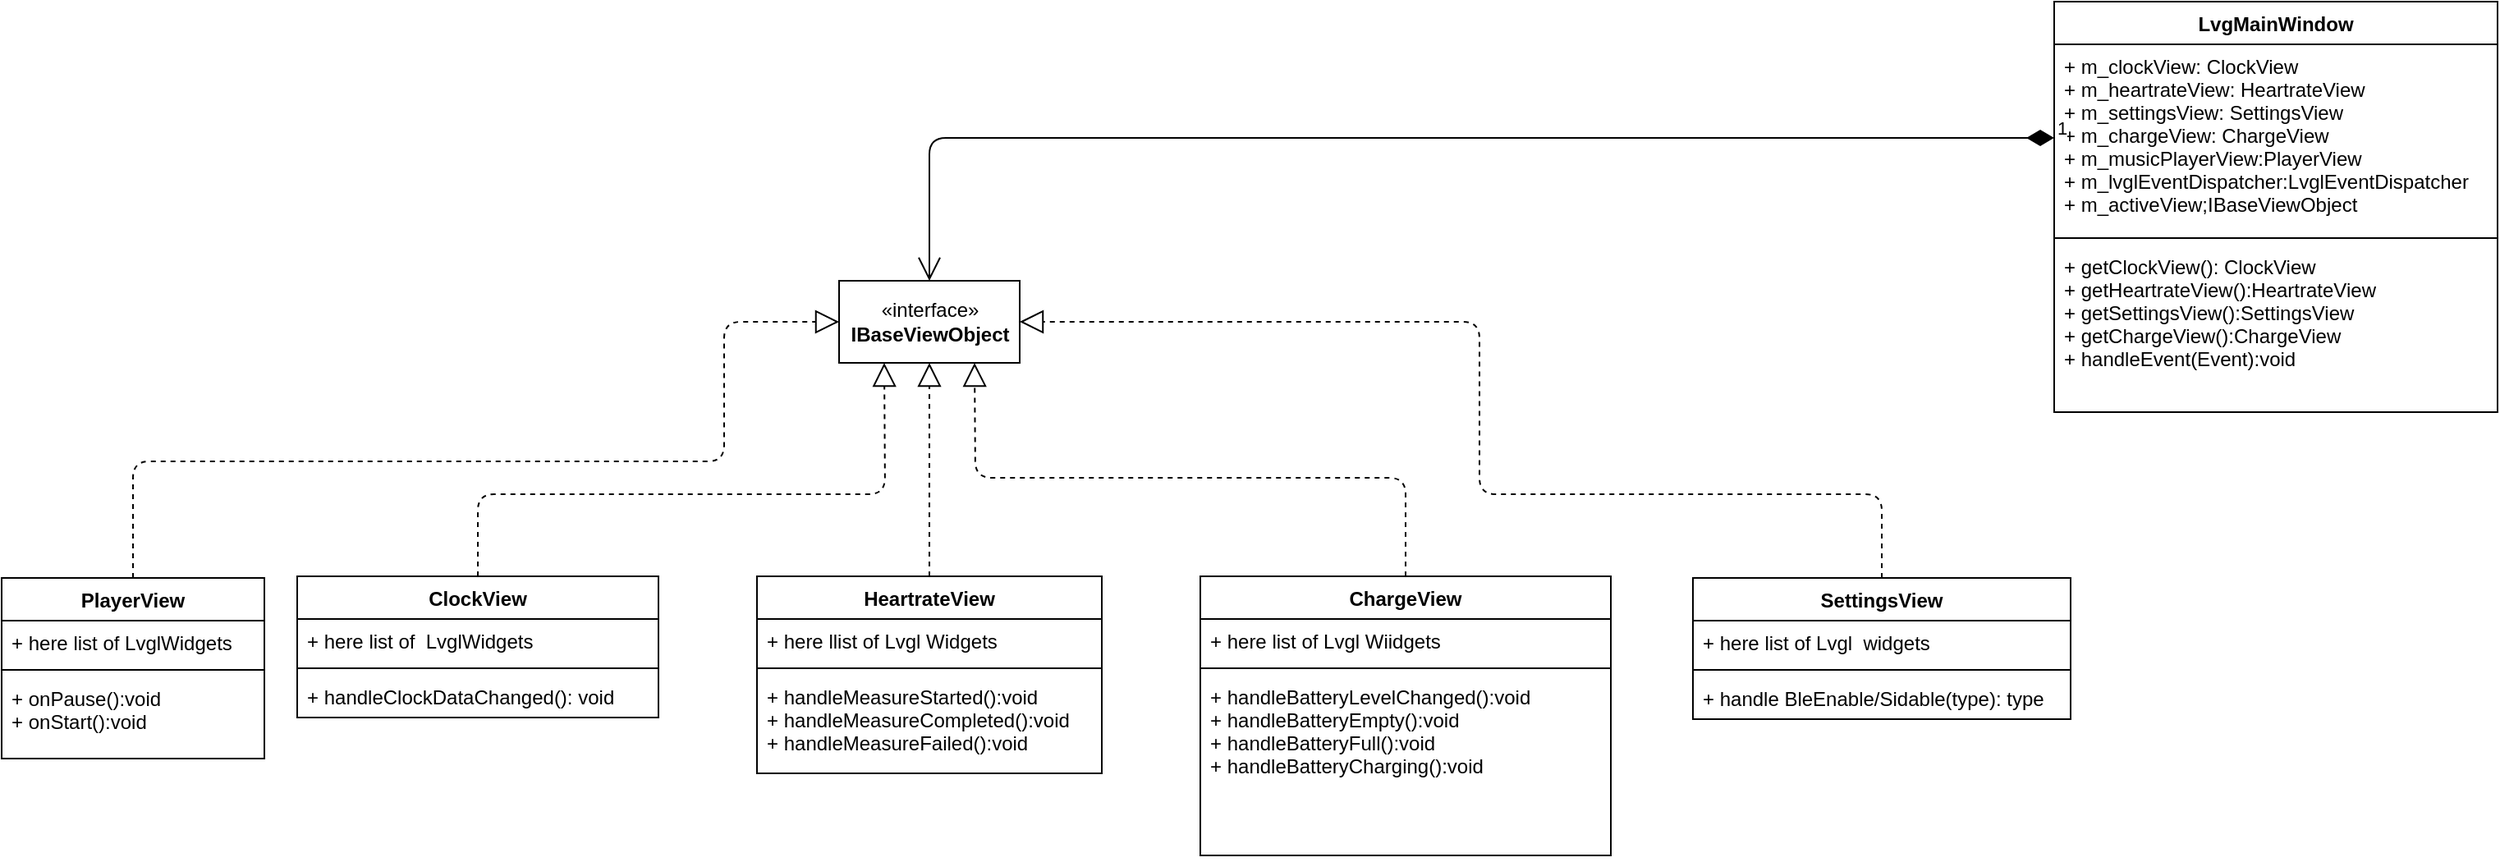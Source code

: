 <mxfile version="12.4.2" type="device" pages="1"><diagram id="ewsq-P03NnKkzqUF8lzg" name="Page-1"><mxGraphModel dx="1422" dy="822" grid="1" gridSize="10" guides="1" tooltips="1" connect="1" arrows="1" fold="1" page="1" pageScale="1" pageWidth="2336" pageHeight="1654" math="0" shadow="0"><root><mxCell id="0"/><mxCell id="1" parent="0"/><mxCell id="7AHlP5lubdx5ZSfisMD6-1" value="LvgMainWindow" style="swimlane;fontStyle=1;align=center;verticalAlign=top;childLayout=stackLayout;horizontal=1;startSize=26;horizontalStack=0;resizeParent=1;resizeParentMax=0;resizeLast=0;collapsible=1;marginBottom=0;" parent="1" vertex="1"><mxGeometry x="1410" y="90" width="270" height="250" as="geometry"/></mxCell><mxCell id="7AHlP5lubdx5ZSfisMD6-2" value="+ m_clockView: ClockView&#10;+ m_heartrateView: HeartrateView&#10;+ m_settingsView: SettingsView&#10;+ m_chargeView: ChargeView&#10;+ m_musicPlayerView:PlayerView&#10;+ m_lvglEventDispatcher:LvglEventDispatcher&#10;+ m_activeView;IBaseViewObject" style="text;strokeColor=none;fillColor=none;align=left;verticalAlign=top;spacingLeft=4;spacingRight=4;overflow=hidden;rotatable=0;points=[[0,0.5],[1,0.5]];portConstraint=eastwest;" parent="7AHlP5lubdx5ZSfisMD6-1" vertex="1"><mxGeometry y="26" width="270" height="114" as="geometry"/></mxCell><mxCell id="7AHlP5lubdx5ZSfisMD6-3" value="" style="line;strokeWidth=1;fillColor=none;align=left;verticalAlign=middle;spacingTop=-1;spacingLeft=3;spacingRight=3;rotatable=0;labelPosition=right;points=[];portConstraint=eastwest;" parent="7AHlP5lubdx5ZSfisMD6-1" vertex="1"><mxGeometry y="140" width="270" height="8" as="geometry"/></mxCell><mxCell id="7AHlP5lubdx5ZSfisMD6-4" value="+ getClockView(): ClockView&#10;+ getHeartrateView():HeartrateView&#10;+ getSettingsView():SettingsView&#10;+ getChargeView():ChargeView&#10;+ handleEvent(Event):void&#10;" style="text;strokeColor=none;fillColor=none;align=left;verticalAlign=top;spacingLeft=4;spacingRight=4;overflow=hidden;rotatable=0;points=[[0,0.5],[1,0.5]];portConstraint=eastwest;" parent="7AHlP5lubdx5ZSfisMD6-1" vertex="1"><mxGeometry y="148" width="270" height="102" as="geometry"/></mxCell><mxCell id="7AHlP5lubdx5ZSfisMD6-9" value="ClockView" style="swimlane;fontStyle=1;align=center;verticalAlign=top;childLayout=stackLayout;horizontal=1;startSize=26;horizontalStack=0;resizeParent=1;resizeParentMax=0;resizeLast=0;collapsible=1;marginBottom=0;" parent="1" vertex="1"><mxGeometry x="340" y="440" width="220" height="86" as="geometry"/></mxCell><mxCell id="7AHlP5lubdx5ZSfisMD6-10" value="+ here list of  LvglWidgets" style="text;strokeColor=none;fillColor=none;align=left;verticalAlign=top;spacingLeft=4;spacingRight=4;overflow=hidden;rotatable=0;points=[[0,0.5],[1,0.5]];portConstraint=eastwest;" parent="7AHlP5lubdx5ZSfisMD6-9" vertex="1"><mxGeometry y="26" width="220" height="26" as="geometry"/></mxCell><mxCell id="7AHlP5lubdx5ZSfisMD6-11" value="" style="line;strokeWidth=1;fillColor=none;align=left;verticalAlign=middle;spacingTop=-1;spacingLeft=3;spacingRight=3;rotatable=0;labelPosition=right;points=[];portConstraint=eastwest;" parent="7AHlP5lubdx5ZSfisMD6-9" vertex="1"><mxGeometry y="52" width="220" height="8" as="geometry"/></mxCell><mxCell id="7AHlP5lubdx5ZSfisMD6-12" value="+ handleClockDataChanged(): void" style="text;strokeColor=none;fillColor=none;align=left;verticalAlign=top;spacingLeft=4;spacingRight=4;overflow=hidden;rotatable=0;points=[[0,0.5],[1,0.5]];portConstraint=eastwest;" parent="7AHlP5lubdx5ZSfisMD6-9" vertex="1"><mxGeometry y="60" width="220" height="26" as="geometry"/></mxCell><mxCell id="7AHlP5lubdx5ZSfisMD6-13" value="HeartrateView" style="swimlane;fontStyle=1;align=center;verticalAlign=top;childLayout=stackLayout;horizontal=1;startSize=26;horizontalStack=0;resizeParent=1;resizeParentMax=0;resizeLast=0;collapsible=1;marginBottom=0;" parent="1" vertex="1"><mxGeometry x="620" y="440" width="210" height="120" as="geometry"/></mxCell><mxCell id="7AHlP5lubdx5ZSfisMD6-14" value="+ here llist of Lvgl Widgets" style="text;strokeColor=none;fillColor=none;align=left;verticalAlign=top;spacingLeft=4;spacingRight=4;overflow=hidden;rotatable=0;points=[[0,0.5],[1,0.5]];portConstraint=eastwest;" parent="7AHlP5lubdx5ZSfisMD6-13" vertex="1"><mxGeometry y="26" width="210" height="26" as="geometry"/></mxCell><mxCell id="7AHlP5lubdx5ZSfisMD6-15" value="" style="line;strokeWidth=1;fillColor=none;align=left;verticalAlign=middle;spacingTop=-1;spacingLeft=3;spacingRight=3;rotatable=0;labelPosition=right;points=[];portConstraint=eastwest;" parent="7AHlP5lubdx5ZSfisMD6-13" vertex="1"><mxGeometry y="52" width="210" height="8" as="geometry"/></mxCell><mxCell id="7AHlP5lubdx5ZSfisMD6-16" value="+ handleMeasureStarted():void&#10;+ handleMeasureCompleted():void&#10;+ handleMeasureFailed():void" style="text;strokeColor=none;fillColor=none;align=left;verticalAlign=top;spacingLeft=4;spacingRight=4;overflow=hidden;rotatable=0;points=[[0,0.5],[1,0.5]];portConstraint=eastwest;" parent="7AHlP5lubdx5ZSfisMD6-13" vertex="1"><mxGeometry y="60" width="210" height="60" as="geometry"/></mxCell><mxCell id="7AHlP5lubdx5ZSfisMD6-18" value="ChargeView" style="swimlane;fontStyle=1;align=center;verticalAlign=top;childLayout=stackLayout;horizontal=1;startSize=26;horizontalStack=0;resizeParent=1;resizeParentMax=0;resizeLast=0;collapsible=1;marginBottom=0;" parent="1" vertex="1"><mxGeometry x="890" y="440" width="250" height="170" as="geometry"/></mxCell><mxCell id="7AHlP5lubdx5ZSfisMD6-19" value="+ here list of Lvgl Wiidgets" style="text;strokeColor=none;fillColor=none;align=left;verticalAlign=top;spacingLeft=4;spacingRight=4;overflow=hidden;rotatable=0;points=[[0,0.5],[1,0.5]];portConstraint=eastwest;" parent="7AHlP5lubdx5ZSfisMD6-18" vertex="1"><mxGeometry y="26" width="250" height="26" as="geometry"/></mxCell><mxCell id="7AHlP5lubdx5ZSfisMD6-20" value="" style="line;strokeWidth=1;fillColor=none;align=left;verticalAlign=middle;spacingTop=-1;spacingLeft=3;spacingRight=3;rotatable=0;labelPosition=right;points=[];portConstraint=eastwest;" parent="7AHlP5lubdx5ZSfisMD6-18" vertex="1"><mxGeometry y="52" width="250" height="8" as="geometry"/></mxCell><mxCell id="7AHlP5lubdx5ZSfisMD6-21" value="+ handleBatteryLevelChanged():void&#10;+ handleBatteryEmpty():void&#10;+ handleBatteryFull():void&#10;+ handleBatteryCharging():void" style="text;strokeColor=none;fillColor=none;align=left;verticalAlign=top;spacingLeft=4;spacingRight=4;overflow=hidden;rotatable=0;points=[[0,0.5],[1,0.5]];portConstraint=eastwest;" parent="7AHlP5lubdx5ZSfisMD6-18" vertex="1"><mxGeometry y="60" width="250" height="110" as="geometry"/></mxCell><mxCell id="7AHlP5lubdx5ZSfisMD6-22" value="«interface»&lt;br&gt;&lt;b&gt;IBaseViewObject&lt;/b&gt;" style="html=1;" parent="1" vertex="1"><mxGeometry x="670" y="260" width="110" height="50" as="geometry"/></mxCell><mxCell id="7AHlP5lubdx5ZSfisMD6-27" value="" style="endArrow=block;dashed=1;endFill=0;endSize=12;html=1;entryX=0.25;entryY=1;entryDx=0;entryDy=0;exitX=0.5;exitY=0;exitDx=0;exitDy=0;" parent="1" source="7AHlP5lubdx5ZSfisMD6-9" target="7AHlP5lubdx5ZSfisMD6-22" edge="1"><mxGeometry width="160" relative="1" as="geometry"><mxPoint x="490" y="310" as="sourcePoint"/><mxPoint x="650" y="310" as="targetPoint"/><Array as="points"><mxPoint x="450" y="390"/><mxPoint x="698" y="390"/></Array></mxGeometry></mxCell><mxCell id="7AHlP5lubdx5ZSfisMD6-28" value="" style="endArrow=block;dashed=1;endFill=0;endSize=12;html=1;entryX=0.5;entryY=1;entryDx=0;entryDy=0;exitX=0.5;exitY=0;exitDx=0;exitDy=0;" parent="1" source="7AHlP5lubdx5ZSfisMD6-13" target="7AHlP5lubdx5ZSfisMD6-22" edge="1"><mxGeometry width="160" relative="1" as="geometry"><mxPoint x="910" y="330" as="sourcePoint"/><mxPoint x="1070" y="330" as="targetPoint"/></mxGeometry></mxCell><mxCell id="7AHlP5lubdx5ZSfisMD6-29" value="" style="endArrow=block;dashed=1;endFill=0;endSize=12;html=1;entryX=0.75;entryY=1;entryDx=0;entryDy=0;exitX=0.5;exitY=0;exitDx=0;exitDy=0;" parent="1" source="7AHlP5lubdx5ZSfisMD6-18" target="7AHlP5lubdx5ZSfisMD6-22" edge="1"><mxGeometry width="160" relative="1" as="geometry"><mxPoint x="960" y="380" as="sourcePoint"/><mxPoint x="1120" y="380" as="targetPoint"/><Array as="points"><mxPoint x="1015" y="380"/><mxPoint x="753" y="380"/></Array></mxGeometry></mxCell><mxCell id="cyp4PG-9bIYyJVYhjUju-3" value="1" style="endArrow=open;html=1;endSize=12;startArrow=diamondThin;startSize=14;startFill=1;edgeStyle=orthogonalEdgeStyle;align=left;verticalAlign=bottom;exitX=0;exitY=0.5;exitDx=0;exitDy=0;entryX=0.5;entryY=0;entryDx=0;entryDy=0;" edge="1" parent="1" source="7AHlP5lubdx5ZSfisMD6-2" target="7AHlP5lubdx5ZSfisMD6-22"><mxGeometry x="-1" y="3" relative="1" as="geometry"><mxPoint x="930" y="110" as="sourcePoint"/><mxPoint x="1090" y="110" as="targetPoint"/></mxGeometry></mxCell><mxCell id="cyp4PG-9bIYyJVYhjUju-4" value="SettingsView" style="swimlane;fontStyle=1;align=center;verticalAlign=top;childLayout=stackLayout;horizontal=1;startSize=26;horizontalStack=0;resizeParent=1;resizeParentMax=0;resizeLast=0;collapsible=1;marginBottom=0;" vertex="1" parent="1"><mxGeometry x="1190" y="441" width="230" height="86" as="geometry"/></mxCell><mxCell id="cyp4PG-9bIYyJVYhjUju-5" value="+ here list of Lvgl  widgets" style="text;strokeColor=none;fillColor=none;align=left;verticalAlign=top;spacingLeft=4;spacingRight=4;overflow=hidden;rotatable=0;points=[[0,0.5],[1,0.5]];portConstraint=eastwest;" vertex="1" parent="cyp4PG-9bIYyJVYhjUju-4"><mxGeometry y="26" width="230" height="26" as="geometry"/></mxCell><mxCell id="cyp4PG-9bIYyJVYhjUju-6" value="" style="line;strokeWidth=1;fillColor=none;align=left;verticalAlign=middle;spacingTop=-1;spacingLeft=3;spacingRight=3;rotatable=0;labelPosition=right;points=[];portConstraint=eastwest;" vertex="1" parent="cyp4PG-9bIYyJVYhjUju-4"><mxGeometry y="52" width="230" height="8" as="geometry"/></mxCell><mxCell id="cyp4PG-9bIYyJVYhjUju-7" value="+ handle BleEnable/Sidable(type): type" style="text;strokeColor=none;fillColor=none;align=left;verticalAlign=top;spacingLeft=4;spacingRight=4;overflow=hidden;rotatable=0;points=[[0,0.5],[1,0.5]];portConstraint=eastwest;" vertex="1" parent="cyp4PG-9bIYyJVYhjUju-4"><mxGeometry y="60" width="230" height="26" as="geometry"/></mxCell><mxCell id="cyp4PG-9bIYyJVYhjUju-8" value="" style="endArrow=block;dashed=1;endFill=0;endSize=12;html=1;entryX=1;entryY=0.5;entryDx=0;entryDy=0;exitX=0.5;exitY=0;exitDx=0;exitDy=0;" edge="1" parent="1" source="cyp4PG-9bIYyJVYhjUju-4" target="7AHlP5lubdx5ZSfisMD6-22"><mxGeometry width="160" relative="1" as="geometry"><mxPoint x="1260" y="360" as="sourcePoint"/><mxPoint x="1420" y="360" as="targetPoint"/><Array as="points"><mxPoint x="1305" y="390"/><mxPoint x="1060" y="390"/><mxPoint x="1060" y="285"/></Array></mxGeometry></mxCell><mxCell id="cyp4PG-9bIYyJVYhjUju-9" value="PlayerView" style="swimlane;fontStyle=1;align=center;verticalAlign=top;childLayout=stackLayout;horizontal=1;startSize=26;horizontalStack=0;resizeParent=1;resizeParentMax=0;resizeLast=0;collapsible=1;marginBottom=0;" vertex="1" parent="1"><mxGeometry x="160" y="441" width="160" height="110" as="geometry"/></mxCell><mxCell id="cyp4PG-9bIYyJVYhjUju-10" value="+ here list of LvglWidgets" style="text;strokeColor=none;fillColor=none;align=left;verticalAlign=top;spacingLeft=4;spacingRight=4;overflow=hidden;rotatable=0;points=[[0,0.5],[1,0.5]];portConstraint=eastwest;" vertex="1" parent="cyp4PG-9bIYyJVYhjUju-9"><mxGeometry y="26" width="160" height="26" as="geometry"/></mxCell><mxCell id="cyp4PG-9bIYyJVYhjUju-11" value="" style="line;strokeWidth=1;fillColor=none;align=left;verticalAlign=middle;spacingTop=-1;spacingLeft=3;spacingRight=3;rotatable=0;labelPosition=right;points=[];portConstraint=eastwest;" vertex="1" parent="cyp4PG-9bIYyJVYhjUju-9"><mxGeometry y="52" width="160" height="8" as="geometry"/></mxCell><mxCell id="cyp4PG-9bIYyJVYhjUju-12" value="+ onPause():void&#10;+ onStart():void&#10;" style="text;strokeColor=none;fillColor=none;align=left;verticalAlign=top;spacingLeft=4;spacingRight=4;overflow=hidden;rotatable=0;points=[[0,0.5],[1,0.5]];portConstraint=eastwest;" vertex="1" parent="cyp4PG-9bIYyJVYhjUju-9"><mxGeometry y="60" width="160" height="50" as="geometry"/></mxCell><mxCell id="cyp4PG-9bIYyJVYhjUju-13" value="" style="endArrow=block;dashed=1;endFill=0;endSize=12;html=1;entryX=0;entryY=0.5;entryDx=0;entryDy=0;exitX=0.5;exitY=0;exitDx=0;exitDy=0;" edge="1" parent="1" source="cyp4PG-9bIYyJVYhjUju-9" target="7AHlP5lubdx5ZSfisMD6-22"><mxGeometry width="160" relative="1" as="geometry"><mxPoint x="280" y="310" as="sourcePoint"/><mxPoint x="440" y="310" as="targetPoint"/><Array as="points"><mxPoint x="240" y="370"/><mxPoint x="600" y="370"/><mxPoint x="600" y="285"/></Array></mxGeometry></mxCell></root></mxGraphModel></diagram></mxfile>